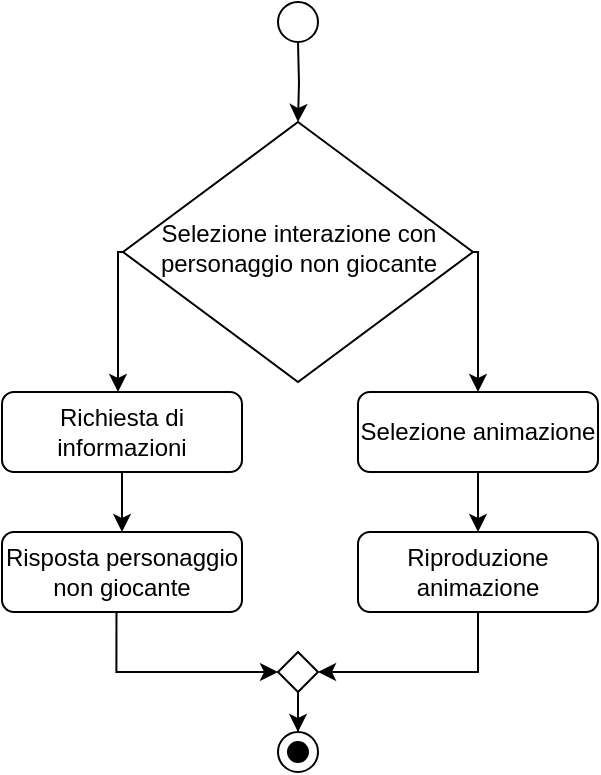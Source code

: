 <mxfile version="26.0.10">
  <diagram name="Pagina-1" id="57_WmULIC75-7tnA96ZO">
    <mxGraphModel dx="957" dy="495" grid="1" gridSize="10" guides="1" tooltips="1" connect="1" arrows="1" fold="1" page="1" pageScale="1" pageWidth="827" pageHeight="1169" math="0" shadow="0">
      <root>
        <mxCell id="0" />
        <mxCell id="1" parent="0" />
        <mxCell id="gwnb6dgPSG9VxvGlVKOW-1" value="" style="ellipse;whiteSpace=wrap;html=1;aspect=fixed;" parent="1" vertex="1">
          <mxGeometry x="430" y="360" width="20" height="20" as="geometry" />
        </mxCell>
        <mxCell id="gwnb6dgPSG9VxvGlVKOW-7" value="" style="edgeStyle=orthogonalEdgeStyle;rounded=0;orthogonalLoop=1;jettySize=auto;html=1;" parent="1" edge="1">
          <mxGeometry relative="1" as="geometry">
            <mxPoint x="440" y="380" as="sourcePoint" />
            <mxPoint x="440" y="420" as="targetPoint" />
          </mxGeometry>
        </mxCell>
        <mxCell id="gwnb6dgPSG9VxvGlVKOW-13" style="edgeStyle=orthogonalEdgeStyle;rounded=0;orthogonalLoop=1;jettySize=auto;html=1;exitX=0;exitY=0.5;exitDx=0;exitDy=0;" parent="1" source="gwnb6dgPSG9VxvGlVKOW-10" target="gwnb6dgPSG9VxvGlVKOW-11" edge="1">
          <mxGeometry relative="1" as="geometry">
            <Array as="points">
              <mxPoint x="350" y="485" />
            </Array>
          </mxGeometry>
        </mxCell>
        <mxCell id="gwnb6dgPSG9VxvGlVKOW-17" style="edgeStyle=orthogonalEdgeStyle;rounded=0;orthogonalLoop=1;jettySize=auto;html=1;exitX=1;exitY=0.5;exitDx=0;exitDy=0;" parent="1" source="gwnb6dgPSG9VxvGlVKOW-10" target="gwnb6dgPSG9VxvGlVKOW-16" edge="1">
          <mxGeometry relative="1" as="geometry">
            <Array as="points">
              <mxPoint x="530" y="485" />
            </Array>
          </mxGeometry>
        </mxCell>
        <mxCell id="gwnb6dgPSG9VxvGlVKOW-10" value="Selezione interazione con personaggio non giocante" style="rhombus;whiteSpace=wrap;html=1;shadow=0;fontFamily=Helvetica;fontSize=12;align=center;strokeWidth=1;spacing=6;spacingTop=-4;" parent="1" vertex="1">
          <mxGeometry x="352.5" y="420" width="175" height="130" as="geometry" />
        </mxCell>
        <mxCell id="gwnb6dgPSG9VxvGlVKOW-15" value="" style="edgeStyle=orthogonalEdgeStyle;rounded=0;orthogonalLoop=1;jettySize=auto;html=1;" parent="1" source="gwnb6dgPSG9VxvGlVKOW-11" target="gwnb6dgPSG9VxvGlVKOW-14" edge="1">
          <mxGeometry relative="1" as="geometry" />
        </mxCell>
        <mxCell id="gwnb6dgPSG9VxvGlVKOW-11" value="Richiesta di informazioni" style="rounded=1;whiteSpace=wrap;html=1;fontSize=12;glass=0;strokeWidth=1;shadow=0;" parent="1" vertex="1">
          <mxGeometry x="292" y="555" width="120" height="40" as="geometry" />
        </mxCell>
        <mxCell id="gwnb6dgPSG9VxvGlVKOW-30" style="edgeStyle=orthogonalEdgeStyle;rounded=0;orthogonalLoop=1;jettySize=auto;html=1;exitX=0.477;exitY=0.995;exitDx=0;exitDy=0;exitPerimeter=0;" parent="1" source="gwnb6dgPSG9VxvGlVKOW-14" target="gwnb6dgPSG9VxvGlVKOW-24" edge="1">
          <mxGeometry relative="1" as="geometry">
            <Array as="points">
              <mxPoint x="349" y="695" />
            </Array>
          </mxGeometry>
        </mxCell>
        <mxCell id="gwnb6dgPSG9VxvGlVKOW-14" value="Risposta personaggio non giocante" style="rounded=1;whiteSpace=wrap;html=1;fontSize=12;glass=0;strokeWidth=1;shadow=0;" parent="1" vertex="1">
          <mxGeometry x="292" y="625" width="120" height="40" as="geometry" />
        </mxCell>
        <mxCell id="gwnb6dgPSG9VxvGlVKOW-21" value="" style="edgeStyle=orthogonalEdgeStyle;rounded=0;orthogonalLoop=1;jettySize=auto;html=1;" parent="1" source="gwnb6dgPSG9VxvGlVKOW-16" target="gwnb6dgPSG9VxvGlVKOW-20" edge="1">
          <mxGeometry relative="1" as="geometry" />
        </mxCell>
        <mxCell id="gwnb6dgPSG9VxvGlVKOW-16" value="Selezione animazione" style="rounded=1;whiteSpace=wrap;html=1;fontSize=12;glass=0;strokeWidth=1;shadow=0;" parent="1" vertex="1">
          <mxGeometry x="470" y="555" width="120" height="40" as="geometry" />
        </mxCell>
        <mxCell id="gwnb6dgPSG9VxvGlVKOW-31" style="edgeStyle=orthogonalEdgeStyle;rounded=0;orthogonalLoop=1;jettySize=auto;html=1;entryX=1;entryY=0.5;entryDx=0;entryDy=0;exitX=0.537;exitY=0.975;exitDx=0;exitDy=0;exitPerimeter=0;" parent="1" source="gwnb6dgPSG9VxvGlVKOW-20" target="gwnb6dgPSG9VxvGlVKOW-24" edge="1">
          <mxGeometry relative="1" as="geometry">
            <Array as="points">
              <mxPoint x="530" y="664" />
              <mxPoint x="530" y="695" />
            </Array>
          </mxGeometry>
        </mxCell>
        <mxCell id="gwnb6dgPSG9VxvGlVKOW-20" value="Riproduzione animazione" style="rounded=1;whiteSpace=wrap;html=1;fontSize=12;glass=0;strokeWidth=1;shadow=0;" parent="1" vertex="1">
          <mxGeometry x="470" y="625" width="120" height="40" as="geometry" />
        </mxCell>
        <mxCell id="gwnb6dgPSG9VxvGlVKOW-22" value="" style="ellipse;whiteSpace=wrap;html=1;aspect=fixed;" parent="1" vertex="1">
          <mxGeometry x="430" y="725" width="20" height="20" as="geometry" />
        </mxCell>
        <mxCell id="gwnb6dgPSG9VxvGlVKOW-23" value="" style="ellipse;whiteSpace=wrap;html=1;aspect=fixed;fillColor=#000000;" parent="1" vertex="1">
          <mxGeometry x="435" y="730" width="10" height="10" as="geometry" />
        </mxCell>
        <mxCell id="gwnb6dgPSG9VxvGlVKOW-29" style="edgeStyle=orthogonalEdgeStyle;rounded=0;orthogonalLoop=1;jettySize=auto;html=1;entryX=0.5;entryY=0;entryDx=0;entryDy=0;" parent="1" source="gwnb6dgPSG9VxvGlVKOW-24" target="gwnb6dgPSG9VxvGlVKOW-22" edge="1">
          <mxGeometry relative="1" as="geometry" />
        </mxCell>
        <mxCell id="gwnb6dgPSG9VxvGlVKOW-24" value="" style="rhombus;whiteSpace=wrap;html=1;shadow=0;fontFamily=Helvetica;fontSize=12;align=center;strokeWidth=1;spacing=6;spacingTop=-4;" parent="1" vertex="1">
          <mxGeometry x="430" y="685" width="20" height="20" as="geometry" />
        </mxCell>
      </root>
    </mxGraphModel>
  </diagram>
</mxfile>
